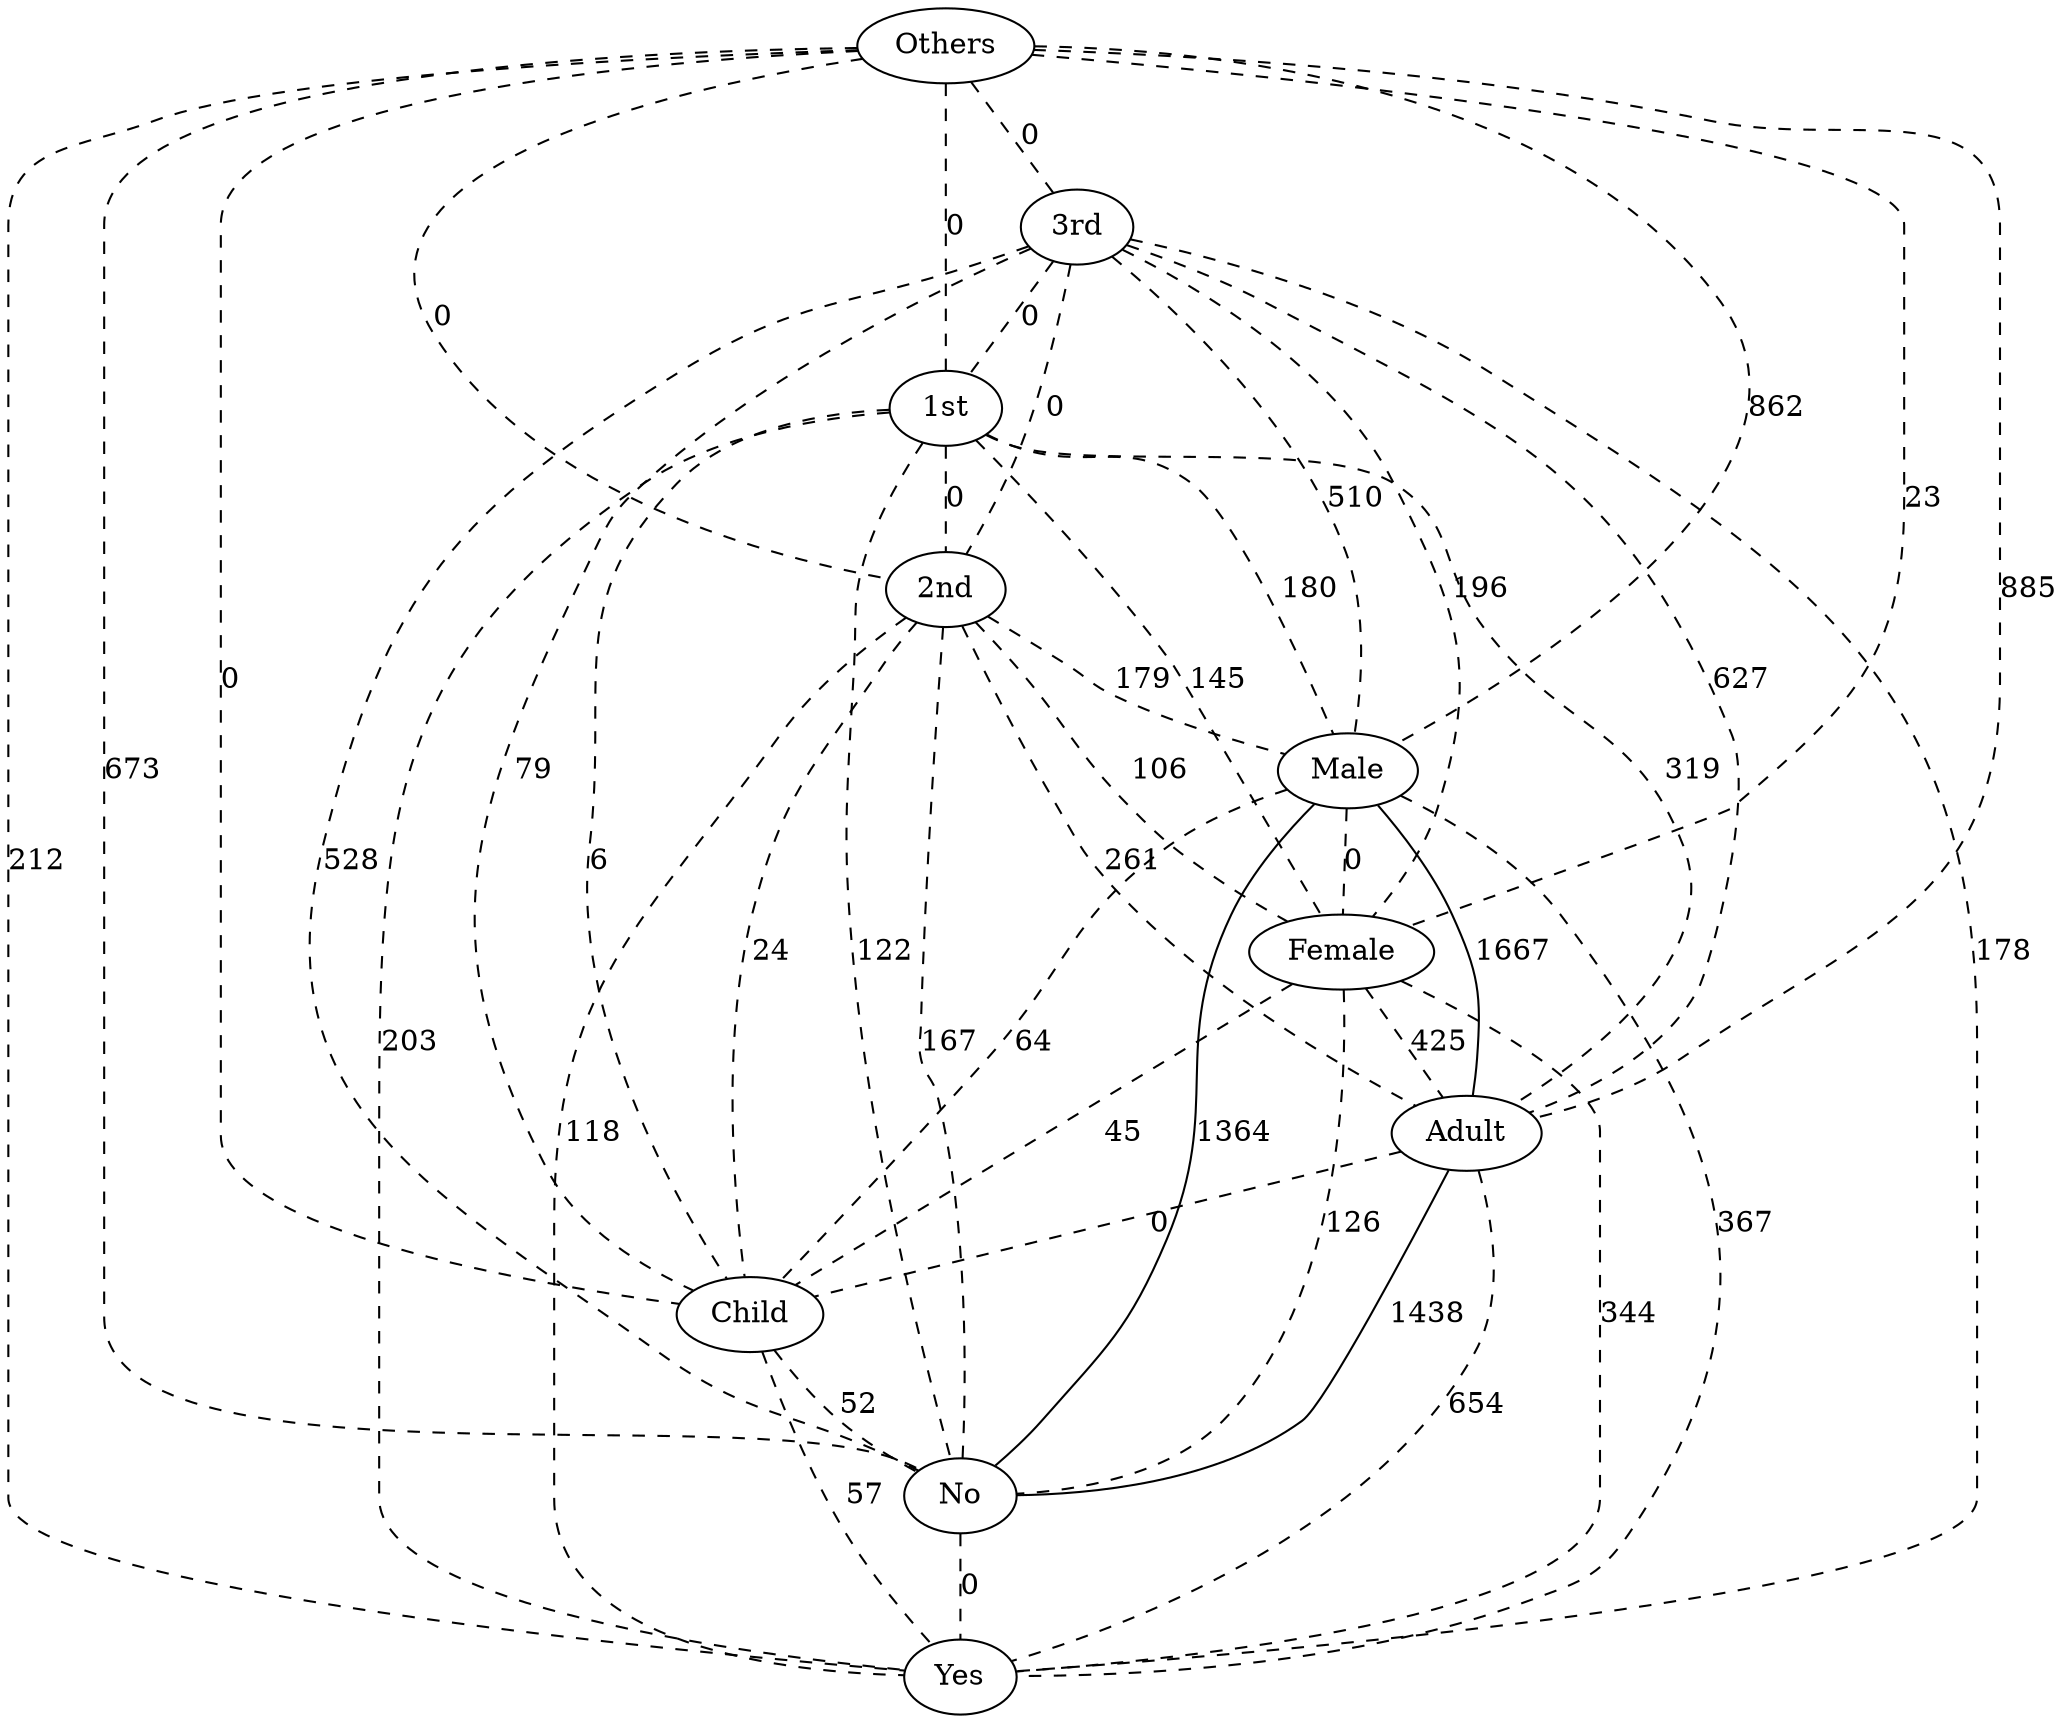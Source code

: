 strict graph "()" {
Others;
"3rd";
"1st";
"2nd";
Male;
Female;
Adult;
Child;
No;
Yes;
Others -- "3rd"  [color=black, label=0, style=dashed];
Others -- "1st"  [color=black, label=0, style=dashed];
Others -- "2nd"  [color=black, label=0, style=dashed];
Others -- Male  [color=black, label=862, style=dashed];
Others -- Female  [color=black, label=23, style=dashed];
Others -- Adult  [color=black, label=885, style=dashed];
Others -- Child  [color=black, label=0, style=dashed];
Others -- No  [color=black, label=673, style=dashed];
Others -- Yes  [color=black, label=212, style=dashed];
"3rd" -- "1st"  [color=black, label=0, style=dashed];
"3rd" -- "2nd"  [color=black, label=0, style=dashed];
"3rd" -- Male  [color=black, label=510, style=dashed];
"3rd" -- Female  [color=black, label=196, style=dashed];
"3rd" -- Adult  [color=black, label=627, style=dashed];
"3rd" -- Child  [color=black, label=79, style=dashed];
"3rd" -- No  [color=black, label=528, style=dashed];
"3rd" -- Yes  [color=black, label=178, style=dashed];
"1st" -- "2nd"  [color=black, label=0, style=dashed];
"1st" -- Male  [color=black, label=180, style=dashed];
"1st" -- Female  [color=black, label=145, style=dashed];
"1st" -- Adult  [color=black, label=319, style=dashed];
"1st" -- Child  [color=black, label=6, style=dashed];
"1st" -- No  [color=black, label=122, style=dashed];
"1st" -- Yes  [color=black, label=203, style=dashed];
"2nd" -- Male  [color=black, label=179, style=dashed];
"2nd" -- Female  [color=black, label=106, style=dashed];
"2nd" -- Adult  [color=black, label=261, style=dashed];
"2nd" -- Child  [color=black, label=24, style=dashed];
"2nd" -- No  [color=black, label=167, style=dashed];
"2nd" -- Yes  [color=black, label=118, style=dashed];
Male -- Female  [color=black, label=0, style=dashed];
Male -- Adult  [color=black, label=1667, style=solid];
Male -- Child  [color=black, label=64, style=dashed];
Male -- No  [color=black, label=1364, style=solid];
Male -- Yes  [color=black, label=367, style=dashed];
Female -- Adult  [color=black, label=425, style=dashed];
Female -- Child  [color=black, label=45, style=dashed];
Female -- No  [color=black, label=126, style=dashed];
Female -- Yes  [color=black, label=344, style=dashed];
Adult -- Child  [color=black, label=0, style=dashed];
Adult -- No  [color=black, label=1438, style=solid];
Adult -- Yes  [color=black, label=654, style=dashed];
Child -- No  [color=black, label=52, style=dashed];
Child -- Yes  [color=black, label=57, style=dashed];
No -- Yes  [color=black, label=0, style=dashed];
}
